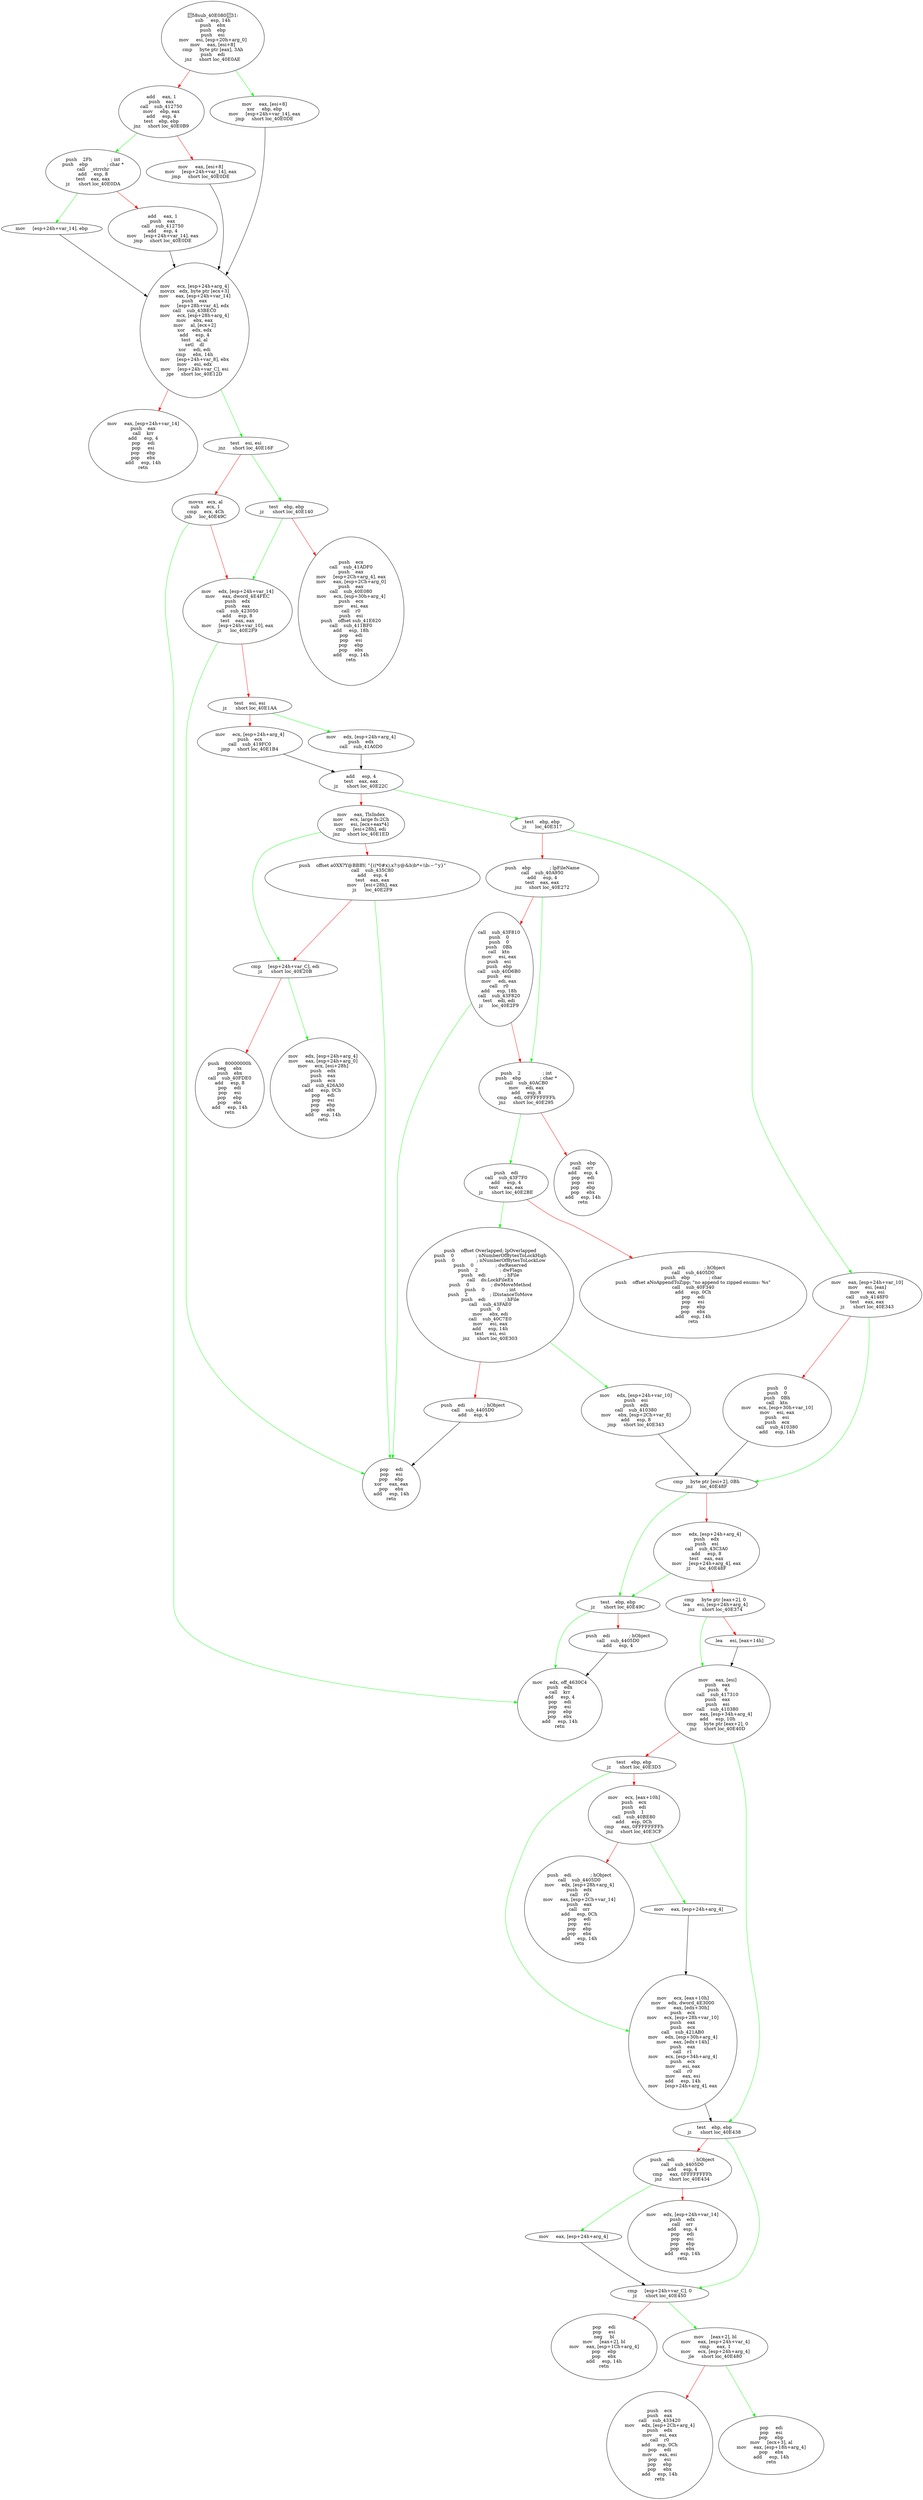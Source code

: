 digraph G{
Node0 [label = "58sub_40E08031:
sub     esp, 14h
push    ebx
push    ebp
push    esi
mov     esi, [esp+20h+arg_0]
mov     eax, [esi+8]
cmp     byte ptr [eax], 3Ah
push    edi
jnz     short loc_40E0AE"]
Node1 [label = "add     eax, 1
push    eax
call    sub_412750
mov     ebp, eax
add     esp, 4
test    ebp, ebp
jnz     short loc_40E0B9"]
Node2 [label = "mov     eax, [esi+8]
mov     [esp+24h+var_14], eax
jmp     short loc_40E0DE"]
Node3 [label = "mov     eax, [esi+8]
xor     ebp, ebp
mov     [esp+24h+var_14], eax
jmp     short loc_40E0DE"]
Node4 [label = "push    2Fh             ; int
push    ebp             ; char *
call    _strrchr
add     esp, 8
test    eax, eax
jz      short loc_40E0DA"]
Node5 [label = "add     eax, 1
push    eax
call    sub_412750
add     esp, 4
mov     [esp+24h+var_14], eax
jmp     short loc_40E0DE"]
Node6 [label = "mov     [esp+24h+var_14], ebp"]
Node7 [label = "mov     ecx, [esp+24h+arg_4]
movzx   edx, byte ptr [ecx+3]
mov     eax, [esp+24h+var_14]
push    eax
mov     [esp+28h+var_4], edx
call    sub_43BEC0
mov     ecx, [esp+28h+arg_4]
mov     ebx, eax
mov     al, [ecx+2]
xor     edx, edx
add     esp, 4
test    al, al
setl    dl
xor     edi, edi
cmp     ebx, 14h
mov     [esp+24h+var_8], ebx
mov     esi, edx
mov     [esp+24h+var_C], esi
jge     short loc_40E12D"]
Node8 [label = "mov     eax, [esp+24h+var_14]
push    eax
call    krr
add     esp, 4
pop     edi
pop     esi
pop     ebp
pop     ebx
add     esp, 14h
retn"]
Node9 [label = "test    esi, esi
jnz     short loc_40E16F"]
Node10 [label = "movsx   ecx, al
sub     ecx, 1
cmp     ecx, 4Ch
jnb     loc_40E49C"]
Node11 [label = "mov     edx, [esp+24h+var_14]
mov     eax, dword_4E4FEC
push    edx
push    eax
call    sub_423050
add     esp, 8
test    eax, eax
mov     [esp+24h+var_10], eax
jz      loc_40E2F9"]
Node12 [label = "test    esi, esi
jz      short loc_40E1AA"]
Node13 [label = "mov     ecx, [esp+24h+arg_4]
push    ecx
call    sub_419FC0
jmp     short loc_40E1B4"]
Node14 [label = "test    ebp, ebp
jz      short loc_40E140"]
Node15 [label = "push    ecx
call    sub_41ADF0
push    eax
mov     [esp+2Ch+arg_4], eax
mov     eax, [esp+2Ch+arg_0]
push    eax
call    sub_40E080
mov     ecx, [esp+30h+arg_4]
push    ecx
mov     esi, eax
call    r0
push    esi
push    offset sub_41E620
call    sub_411BF0
add     esp, 18h
pop     edi
pop     esi
pop     ebp
pop     ebx
add     esp, 14h
retn"]
Node16 [label = "mov     edx, [esp+24h+arg_4]
push    edx
call    sub_41A0D0"]
Node17 [label = "add     esp, 4
test    eax, eax
jz      short loc_40E22C"]
Node18 [label = "mov     eax, TlsIndex
mov     ecx, large fs:2Ch
mov     esi, [ecx+eax*4]
cmp     [esi+28h], edi
jnz     short loc_40E1ED"]
Node19 [label = "push    offset a0XX?Y@BBBY; \"{((*0#x),x?:y@&b)b*+\\\\b:~^y}\"
call    sub_435C80
add     esp, 4
test    eax, eax
mov     [esi+28h], eax
jz      loc_40E2F9"]
Node20 [label = "cmp     [esp+24h+var_C], edi
jz      short loc_40E20B"]
Node21 [label = "push    80000000h
neg     ebx
push    ebx
call    sub_40FDE0
add     esp, 8
pop     edi
pop     esi
pop     ebp
pop     ebx
add     esp, 14h
retn"]
Node22 [label = "mov     edx, [esp+24h+arg_4]
mov     eax, [esp+24h+arg_0]
mov     ecx, [esi+28h]
push    edx
push    eax
push    ecx
call    sub_426A30
add     esp, 0Ch
pop     edi
pop     esi
pop     ebp
pop     ebx
add     esp, 14h
retn"]
Node23 [label = "test    ebp, ebp
jz      loc_40E317"]
Node24 [label = "push    ebp             ; lpFileName
call    sub_40A950
add     esp, 4
test    eax, eax
jnz     short loc_40E272"]
Node25 [label = "call    sub_43F810
push    0
push    0
push    0Bh
call    ktn
mov     esi, eax
push    esi
push    ebp
call    sub_40D6B0
push    esi
mov     edi, eax
call    r0
add     esp, 18h
call    sub_43F820
test    edi, edi
jz      loc_40E2F9"]
Node26 [label = "push    2               ; int
push    ebp             ; char *
call    sub_40ACB0
mov     edi, eax
add     esp, 8
cmp     edi, 0FFFFFFFFh
jnz     short loc_40E295"]
Node27 [label = "push    ebp
call    orr
add     esp, 4
pop     edi
pop     esi
pop     ebp
pop     ebx
add     esp, 14h
retn"]
Node28 [label = "push    edi
call    sub_43F7F0
add     esp, 4
test    eax, eax
jz      short loc_40E2BE"]
Node29 [label = "push    edi             ; hObject
call    sub_4405D0
push    ebp             ; char
push    offset aNoAppendToZipp; \"no append to zipped enums: %s\"
call    sub_40F340
add     esp, 0Ch
pop     edi
pop     esi
pop     ebp
pop     ebx
add     esp, 14h
retn"]
Node30 [label = "push    offset Overlapped; lpOverlapped
push    0               ; nNumberOfBytesToLockHigh
push    0               ; nNumberOfBytesToLockLow
push    0               ; dwReserved
push    2               ; dwFlags
push    edi             ; hFile
call    ds:LockFileEx
push    0               ; dwMoveMethod
push    0               ; int
push    2               ; lDistanceToMove
push    edi             ; hFile
call    sub_43FAE0
push    0
mov     ebx, edi
call    sub_40C7E0
mov     esi, eax
add     esp, 14h
test    esi, esi
jnz     short loc_40E303"]
Node31 [label = "push    edi             ; hObject
call    sub_4405D0
add     esp, 4"]
Node32 [label = "pop     edi
pop     esi
pop     ebp
xor     eax, eax
pop     ebx
add     esp, 14h
retn"]
Node33 [label = "mov     edx, [esp+24h+var_10]
push    esi
push    edx
call    sub_410380
mov     ebx, [esp+2Ch+var_8]
add     esp, 8
jmp     short loc_40E343"]
Node34 [label = "mov     eax, [esp+24h+var_10]
mov     esi, [eax]
mov     eax, esi
call    sub_4148F0
test    eax, eax
jz      short loc_40E343"]
Node35 [label = "push    0
push    0
push    0Bh
call    ktn
mov     ecx, [esp+30h+var_10]
mov     esi, eax
push    esi
push    ecx
call    sub_410380
add     esp, 14h"]
Node36 [label = "cmp     byte ptr [esi+2], 0Bh
jnz     loc_40E48F"]
Node37 [label = "mov     edx, [esp+24h+arg_4]
push    edx
push    esi
call    sub_43C3A0
add     esp, 8
test    eax, eax
mov     [esp+24h+arg_4], eax
jz      loc_40E48F"]
Node38 [label = "cmp     byte ptr [eax+2], 0
lea     esi, [esp+24h+arg_4]
jnz     short loc_40E374"]
Node39 [label = "lea     esi, [eax+14h]"]
Node40 [label = "mov     eax, [esi]
push    eax
push    6
call    sub_417310
push    eax
push    esi
call    sub_410380
mov     eax, [esp+34h+arg_4]
add     esp, 10h
cmp     byte ptr [eax+2], 0
jnz     short loc_40E40D"]
Node41 [label = "test    ebp, ebp
jz      short loc_40E3D3"]
Node42 [label = "mov     ecx, [eax+10h]
push    ecx
push    edi
push    1
call    sub_40BE80
add     esp, 0Ch
cmp     eax, 0FFFFFFFFh
jnz     short loc_40E3CF"]
Node43 [label = "push    edi             ; hObject
call    sub_4405D0
mov     edx, [esp+28h+arg_4]
push    edx
call    r0
mov     eax, [esp+2Ch+var_14]
push    eax
call    orr
add     esp, 0Ch
pop     edi
pop     esi
pop     ebp
pop     ebx
add     esp, 14h
retn"]
Node44 [label = "mov     eax, [esp+24h+arg_4]"]
Node45 [label = "mov     ecx, [eax+10h]
mov     edx, dword_4E3000
mov     eax, [edx+30h]
push    ecx
mov     ecx, [esp+28h+var_10]
push    eax
push    ecx
call    sub_421AB0
mov     edx, [esp+30h+arg_4]
mov     eax, [edx+14h]
push    eax
call    r1
mov     ecx, [esp+34h+arg_4]
push    ecx
mov     esi, eax
call    r0
mov     eax, esi
add     esp, 14h
mov     [esp+24h+arg_4], eax"]
Node46 [label = "test    ebp, ebp
jz      short loc_40E438"]
Node47 [label = "push    edi             ; hObject
call    sub_4405D0
add     esp, 4
cmp     eax, 0FFFFFFFFh
jnz     short loc_40E434"]
Node48 [label = "mov     edx, [esp+24h+var_14]
push    edx
call    orr
add     esp, 4
pop     edi
pop     esi
pop     ebp
pop     ebx
add     esp, 14h
retn"]
Node49 [label = "mov     eax, [esp+24h+arg_4]"]
Node50 [label = "cmp     [esp+24h+var_C], 0
jz      short loc_40E450"]
Node51 [label = "pop     edi
pop     esi
neg     bl
mov     [eax+2], bl
mov     eax, [esp+1Ch+arg_4]
pop     ebp
pop     ebx
add     esp, 14h
retn"]
Node52 [label = "mov     [eax+2], bl
mov     eax, [esp+24h+var_4]
cmp     eax, 1
mov     ecx, [esp+24h+arg_4]
jle     short loc_40E480"]
Node53 [label = "push    ecx
push    eax
call    sub_433420
mov     edx, [esp+2Ch+arg_4]
push    edx
mov     esi, eax
call    r0
add     esp, 0Ch
pop     edi
mov     eax, esi
pop     esi
pop     ebp
pop     ebx
add     esp, 14h
retn"]
Node54 [label = "pop     edi
pop     esi
pop     ebp
mov     [ecx+3], al
mov     eax, [esp+18h+arg_4]
pop     ebx
add     esp, 14h
retn"]
Node55 [label = "test    ebp, ebp
jz      short loc_40E49C"]
Node56 [label = "push    edi             ; hObject
call    sub_4405D0
add     esp, 4"]
Node57 [label = "mov     edx, off_4630C4
push    edx
call    krr
add     esp, 4
pop     edi
pop     esi
pop     ebp
pop     ebx
add     esp, 14h
retn"]
Node0 -> Node1 [color = "red"]
Node0 -> Node3 [color = "green"]
Node1 -> Node2 [color = "red"]
Node1 -> Node4 [color = "green"]
Node2 -> Node7 [color = "black"]
Node3 -> Node7 [color = "black"]
Node4 -> Node5 [color = "red"]
Node4 -> Node6 [color = "green"]
Node5 -> Node7 [color = "black"]
Node6 -> Node7 [color = "black"]
Node7 -> Node8 [color = "red"]
Node7 -> Node9 [color = "green"]
Node9 -> Node10 [color = "red"]
Node9 -> Node14 [color = "green"]
Node10 -> Node11 [color = "red"]
Node10 -> Node57 [color = "green"]
Node11 -> Node12 [color = "red"]
Node11 -> Node32 [color = "green"]
Node12 -> Node13 [color = "red"]
Node12 -> Node16 [color = "green"]
Node13 -> Node17 [color = "black"]
Node14 -> Node11 [color = "green"]
Node14 -> Node15 [color = "red"]
Node16 -> Node17 [color = "black"]
Node17 -> Node18 [color = "red"]
Node17 -> Node23 [color = "green"]
Node18 -> Node19 [color = "red"]
Node18 -> Node20 [color = "green"]
Node19 -> Node20 [color = "red"]
Node19 -> Node32 [color = "green"]
Node20 -> Node21 [color = "red"]
Node20 -> Node22 [color = "green"]
Node23 -> Node24 [color = "red"]
Node23 -> Node34 [color = "green"]
Node24 -> Node25 [color = "red"]
Node24 -> Node26 [color = "green"]
Node25 -> Node26 [color = "red"]
Node25 -> Node32 [color = "green"]
Node26 -> Node27 [color = "red"]
Node26 -> Node28 [color = "green"]
Node28 -> Node29 [color = "red"]
Node28 -> Node30 [color = "green"]
Node30 -> Node31 [color = "red"]
Node30 -> Node33 [color = "green"]
Node31 -> Node32 [color = "black"]
Node33 -> Node36 [color = "black"]
Node34 -> Node35 [color = "red"]
Node34 -> Node36 [color = "green"]
Node35 -> Node36 [color = "black"]
Node36 -> Node37 [color = "red"]
Node36 -> Node55 [color = "green"]
Node37 -> Node38 [color = "red"]
Node37 -> Node55 [color = "green"]
Node38 -> Node39 [color = "red"]
Node38 -> Node40 [color = "green"]
Node39 -> Node40 [color = "black"]
Node40 -> Node41 [color = "red"]
Node40 -> Node46 [color = "green"]
Node41 -> Node42 [color = "red"]
Node41 -> Node45 [color = "green"]
Node42 -> Node43 [color = "red"]
Node42 -> Node44 [color = "green"]
Node44 -> Node45 [color = "black"]
Node45 -> Node46 [color = "black"]
Node46 -> Node47 [color = "red"]
Node46 -> Node50 [color = "green"]
Node47 -> Node48 [color = "red"]
Node47 -> Node49 [color = "green"]
Node49 -> Node50 [color = "black"]
Node50 -> Node51 [color = "red"]
Node50 -> Node52 [color = "green"]
Node52 -> Node53 [color = "red"]
Node52 -> Node54 [color = "green"]
Node55 -> Node56 [color = "red"]
Node55 -> Node57 [color = "green"]
Node56 -> Node57 [color = "black"]
}